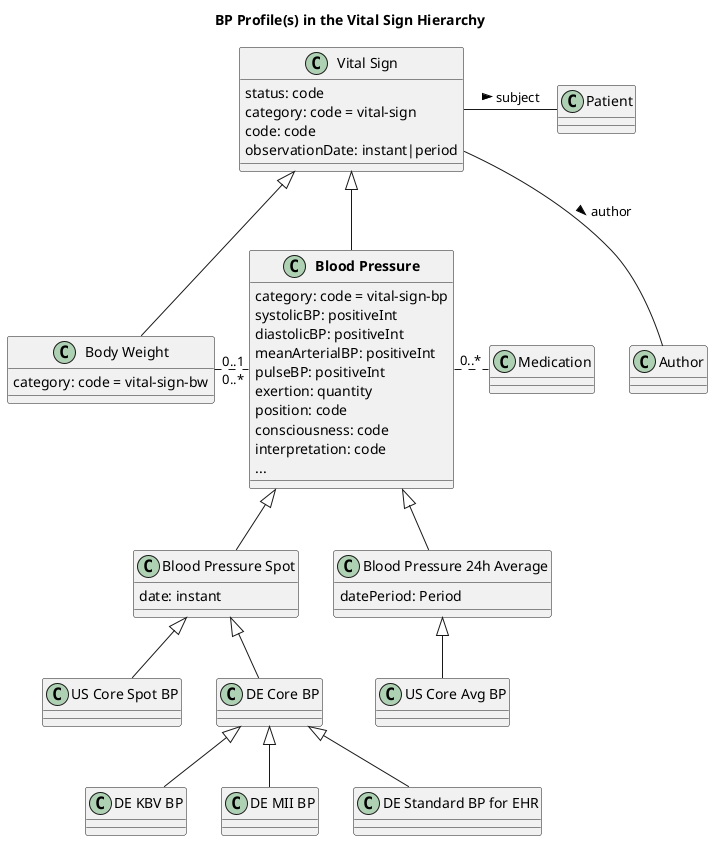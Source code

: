 @startuml

title BP Profile(s) in the Vital Sign Hierarchy

class "Vital Sign" as vs {
    status: code
    category: code = vital-sign
    code: code
    observationDate: instant|period
}

class "**Blood Pressure**" as bp {
    category: code = vital-sign-bp
    systolicBP: positiveInt
    diastolicBP: positiveInt
    meanArterialBP: positiveInt
    pulseBP: positiveInt
    exertion: quantity
    position: code
    consciousness: code
    interpretation: code
    ...
}

class "Body Weight" as bw {
    category: code = vital-sign-bw
}

class "Medication" as medic 

class "Blood Pressure Spot" as bps {
    date: instant
}

class "Blood Pressure 24h Average" as bpa {
    datePeriod: Period
}

class "Patient" as pat
class "Author" as aut

class "US Core Spot BP" as usbp1 
class "DE Core BP" as debp
vs <|-- bp
vs <|-- bw

class "US Core Avg BP" as usbp2 

vs -right- pat : subject >
vs -- aut : author >

bp <|-- bps
bp <|-- bpa

bpa <|-- usbp2

bps <|-- usbp1
bps <|-- debp

bp "0..*" ..left. "0..1" bw
bp .right.. "0..*" medic

class "DE KBV BP" as dekbvbp
class "DE MII BP" as demiibp
class "DE Standard BP for EHR" as deehrbp

debp <|-- dekbvbp
debp <|-- demiibp
debp <|-- deehrbp

@enduml